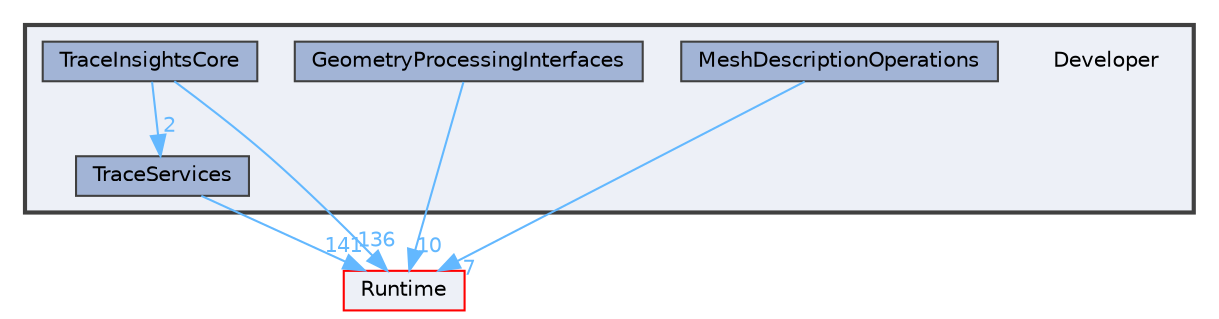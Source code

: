 digraph "Developer"
{
 // INTERACTIVE_SVG=YES
 // LATEX_PDF_SIZE
  bgcolor="transparent";
  edge [fontname=Helvetica,fontsize=10,labelfontname=Helvetica,labelfontsize=10];
  node [fontname=Helvetica,fontsize=10,shape=box,height=0.2,width=0.4];
  compound=true
  subgraph clusterdir_ed364dfe916ed2c6b8f8391d8776f150 {
    graph [ bgcolor="#edf0f7", pencolor="grey25", label="", fontname=Helvetica,fontsize=10 style="filled,bold", URL="dir_ed364dfe916ed2c6b8f8391d8776f150.html",tooltip=""]
    dir_ed364dfe916ed2c6b8f8391d8776f150 [shape=plaintext, label="Developer"];
  dir_677ad7e8309c23aca126b146fe3c295c [label="GeometryProcessingInterfaces", fillcolor="#a2b4d6", color="grey25", style="filled", URL="dir_677ad7e8309c23aca126b146fe3c295c.html",tooltip=""];
  dir_0be107a895968ef832fa30ae6eac8000 [label="MeshDescriptionOperations", fillcolor="#a2b4d6", color="grey25", style="filled", URL="dir_0be107a895968ef832fa30ae6eac8000.html",tooltip=""];
  dir_88b7bc3c4cef27a42653d3a06d9ec39c [label="TraceInsightsCore", fillcolor="#a2b4d6", color="grey25", style="filled", URL="dir_88b7bc3c4cef27a42653d3a06d9ec39c.html",tooltip=""];
  dir_02ed04284a67ebd20cd28861599f6693 [label="TraceServices", fillcolor="#a2b4d6", color="grey25", style="filled", URL="dir_02ed04284a67ebd20cd28861599f6693.html",tooltip=""];
  }
  dir_7536b172fbd480bfd146a1b1acd6856b [label="Runtime", fillcolor="#edf0f7", color="red", style="filled", URL="dir_7536b172fbd480bfd146a1b1acd6856b.html",tooltip=""];
  dir_677ad7e8309c23aca126b146fe3c295c->dir_7536b172fbd480bfd146a1b1acd6856b [headlabel="10", labeldistance=1.5 headhref="dir_000444_000984.html" href="dir_000444_000984.html" color="steelblue1" fontcolor="steelblue1"];
  dir_0be107a895968ef832fa30ae6eac8000->dir_7536b172fbd480bfd146a1b1acd6856b [headlabel="7", labeldistance=1.5 headhref="dir_000624_000984.html" href="dir_000624_000984.html" color="steelblue1" fontcolor="steelblue1"];
  dir_88b7bc3c4cef27a42653d3a06d9ec39c->dir_7536b172fbd480bfd146a1b1acd6856b [headlabel="136", labeldistance=1.5 headhref="dir_001194_000984.html" href="dir_001194_000984.html" color="steelblue1" fontcolor="steelblue1"];
  dir_88b7bc3c4cef27a42653d3a06d9ec39c->dir_02ed04284a67ebd20cd28861599f6693 [headlabel="2", labeldistance=1.5 headhref="dir_001194_001195.html" href="dir_001194_001195.html" color="steelblue1" fontcolor="steelblue1"];
  dir_02ed04284a67ebd20cd28861599f6693->dir_7536b172fbd480bfd146a1b1acd6856b [headlabel="141", labeldistance=1.5 headhref="dir_001195_000984.html" href="dir_001195_000984.html" color="steelblue1" fontcolor="steelblue1"];
}
